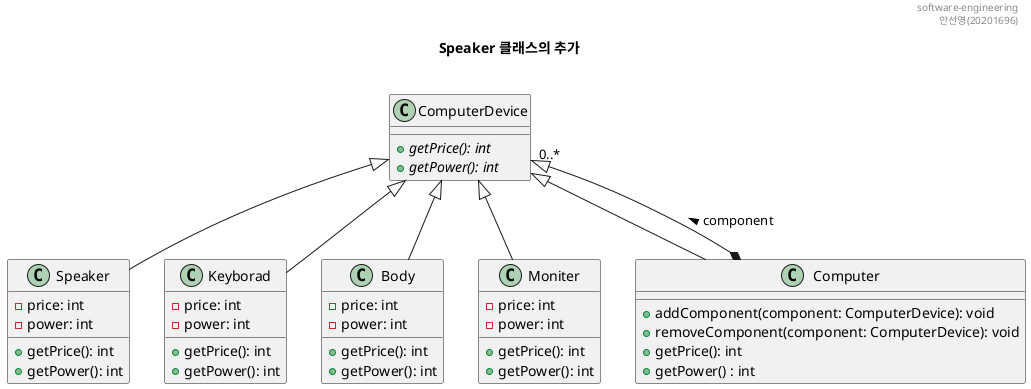 @startuml class-diagram
header software-engineering\n 안선영(20201696)
title Speaker 클래스의 추가\n

class ComputerDevice{
    + {abstract} getPrice(): int
    + {abstract} getPower(): int 
}

ComputerDevice<|--Speaker
class Speaker{
    - price: int
    - power: int
    + getPrice(): int
    + getPower(): int 
}

ComputerDevice<|--Keyborad
class Keyborad{
    - price: int
    - power: int
    + getPrice(): int
    + getPower(): int 
}

ComputerDevice<|--Body
class Body{
    - price: int
    - power: int
    + getPrice(): int
    + getPower(): int     
}

ComputerDevice<|--Moniter
class Moniter{
    - price: int
    - power: int
    + getPrice(): int
    + getPower(): int     
}



ComputerDevice<|--Computer
Computer *--|> "0..*"ComputerDevice : component >

class Computer{ 
    +addComponent(component: ComputerDevice): void
    +removeComponent(component: ComputerDevice): void
    +getPrice(): int
    +getPower() : int
}
@enduml